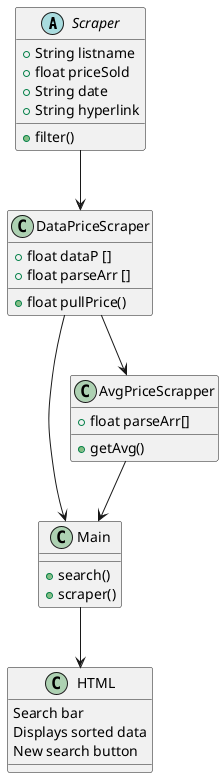 @startuml
'https://plantuml.com/class-diagram

abstract class Scraper{
+String listname
+float priceSold
+String date
+String hyperlink
+filter()
}
class Main {
+search()
+scraper()
}

class DataPriceScraper{
+float dataP []
+float parseArr []
+float pullPrice()

}

class AvgPriceScrapper{
+float parseArr[]
+getAvg()
}

class HTML {
Search bar
Displays sorted data
New search button
}

Scraper --> DataPriceScraper
DataPriceScraper --> AvgPriceScrapper

DataPriceScraper --> Main
AvgPriceScrapper --> Main
Main --> HTML

@enduml